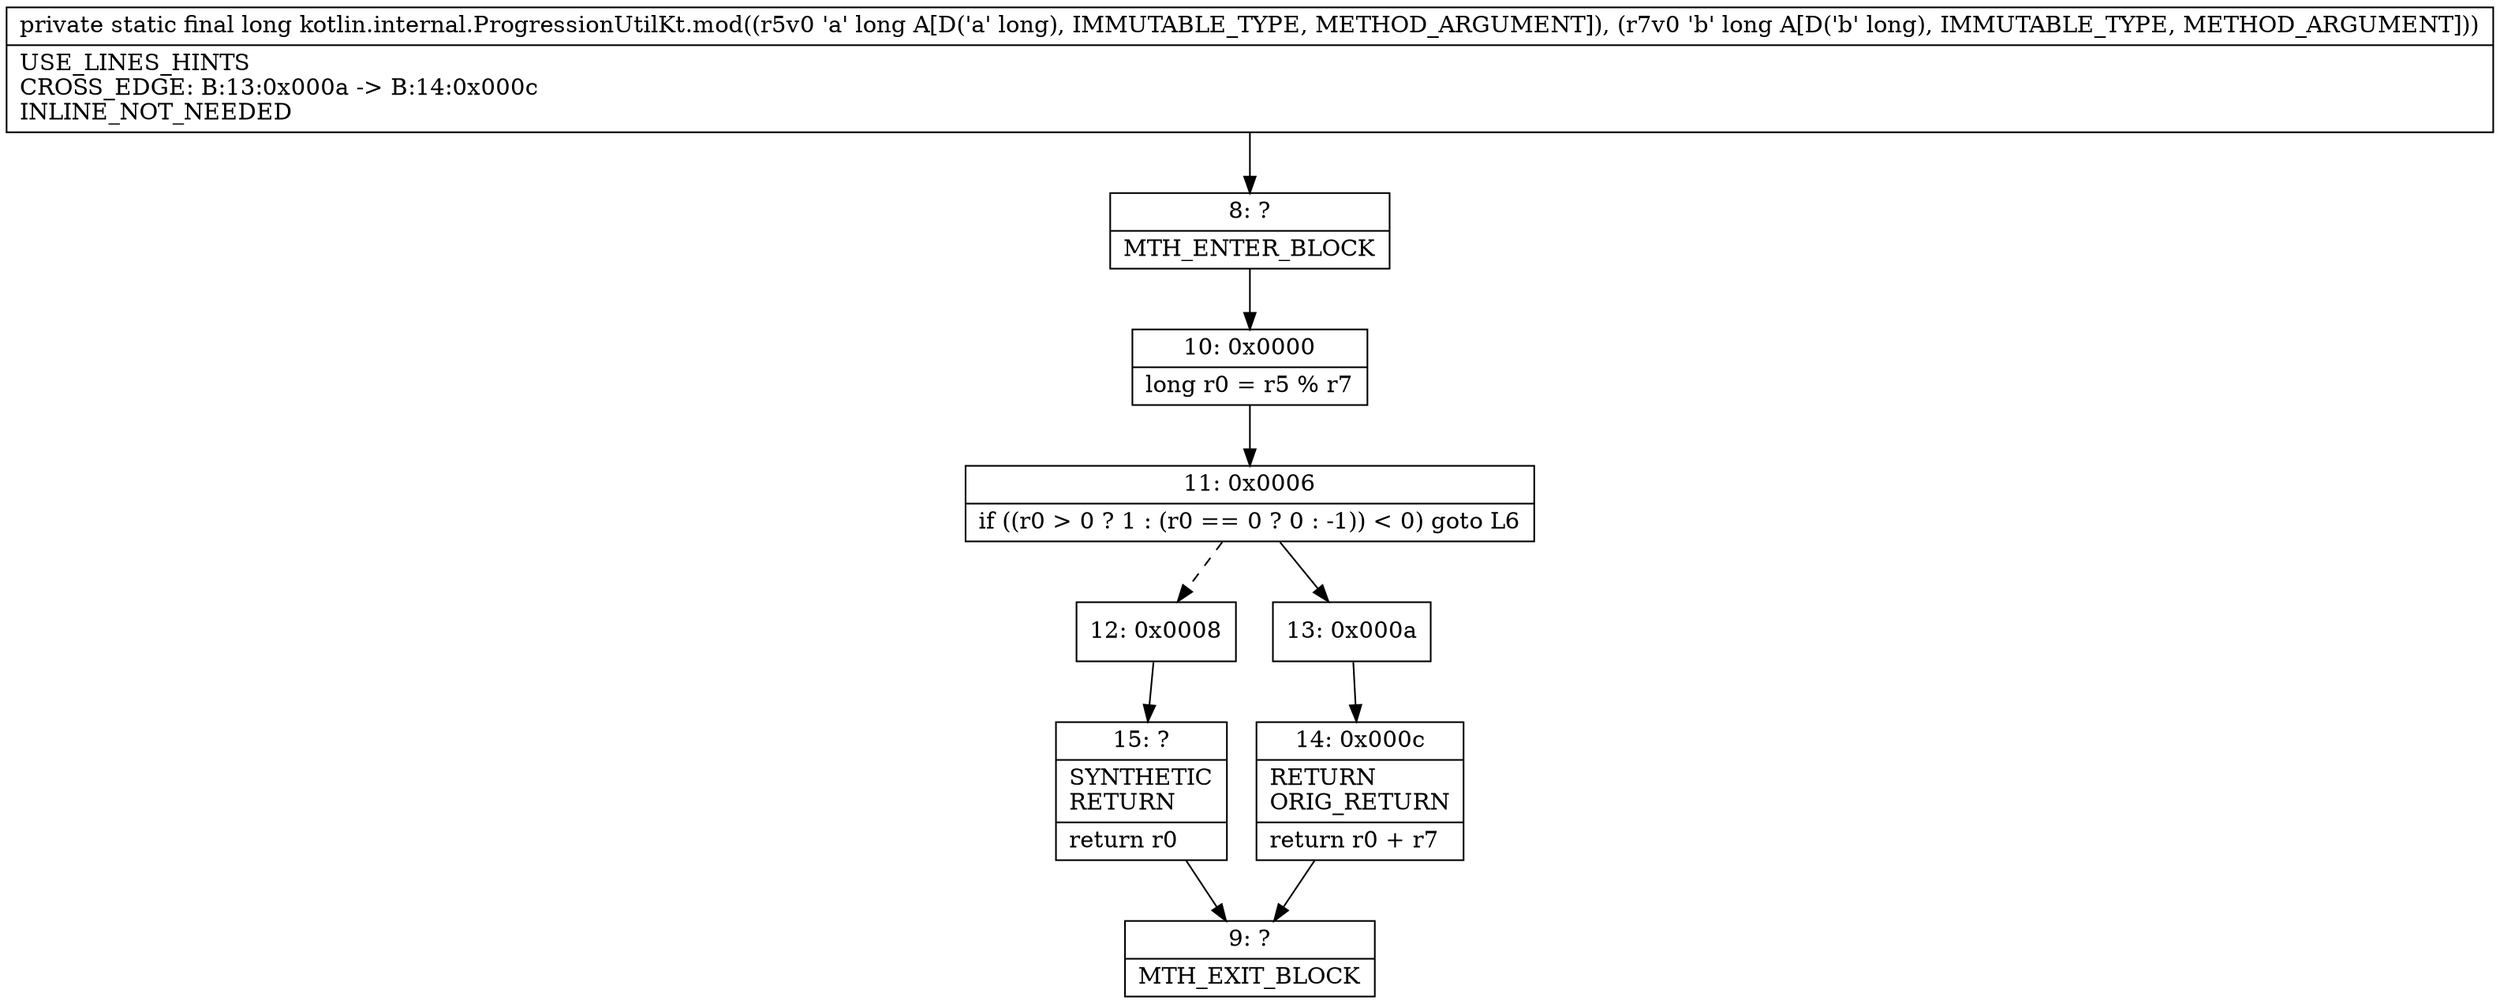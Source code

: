 digraph "CFG forkotlin.internal.ProgressionUtilKt.mod(JJ)J" {
Node_8 [shape=record,label="{8\:\ ?|MTH_ENTER_BLOCK\l}"];
Node_10 [shape=record,label="{10\:\ 0x0000|long r0 = r5 % r7\l}"];
Node_11 [shape=record,label="{11\:\ 0x0006|if ((r0 \> 0 ? 1 : (r0 == 0 ? 0 : \-1)) \< 0) goto L6\l}"];
Node_12 [shape=record,label="{12\:\ 0x0008}"];
Node_15 [shape=record,label="{15\:\ ?|SYNTHETIC\lRETURN\l|return r0\l}"];
Node_9 [shape=record,label="{9\:\ ?|MTH_EXIT_BLOCK\l}"];
Node_13 [shape=record,label="{13\:\ 0x000a}"];
Node_14 [shape=record,label="{14\:\ 0x000c|RETURN\lORIG_RETURN\l|return r0 + r7\l}"];
MethodNode[shape=record,label="{private static final long kotlin.internal.ProgressionUtilKt.mod((r5v0 'a' long A[D('a' long), IMMUTABLE_TYPE, METHOD_ARGUMENT]), (r7v0 'b' long A[D('b' long), IMMUTABLE_TYPE, METHOD_ARGUMENT]))  | USE_LINES_HINTS\lCROSS_EDGE: B:13:0x000a \-\> B:14:0x000c\lINLINE_NOT_NEEDED\l}"];
MethodNode -> Node_8;Node_8 -> Node_10;
Node_10 -> Node_11;
Node_11 -> Node_12[style=dashed];
Node_11 -> Node_13;
Node_12 -> Node_15;
Node_15 -> Node_9;
Node_13 -> Node_14;
Node_14 -> Node_9;
}

